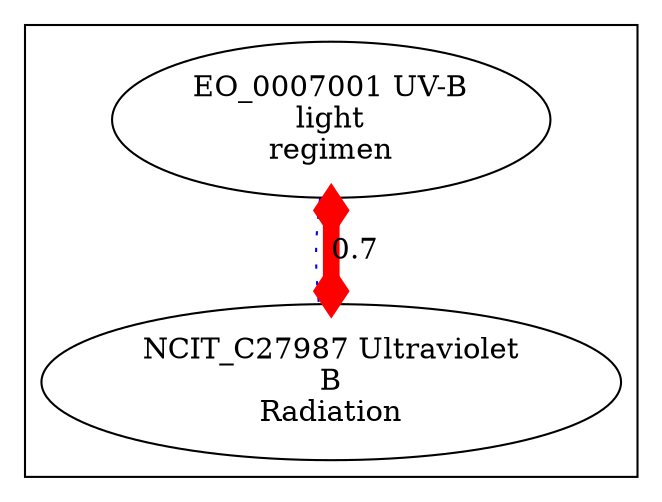 digraph cliquegraph {
subgraph cluster_NCIT_C27987 {NCIT_C27987 [ label="NCIT_C27987 Ultraviolet
B
Radiation" ];
EO_0007001 [ label="EO_0007001 UV-B
light
regimen" ];}
EO_0007001 -> NCIT_C27987 [ arrowhead = none, penwidth=1, color=blue, label="", style=dotted]
EO_0007001 -> NCIT_C27987 [ arrowhead = ediamond, penwidth=8, color=red, label="0.7", style=solid, arrowtail=ediamond, dir=both]
}